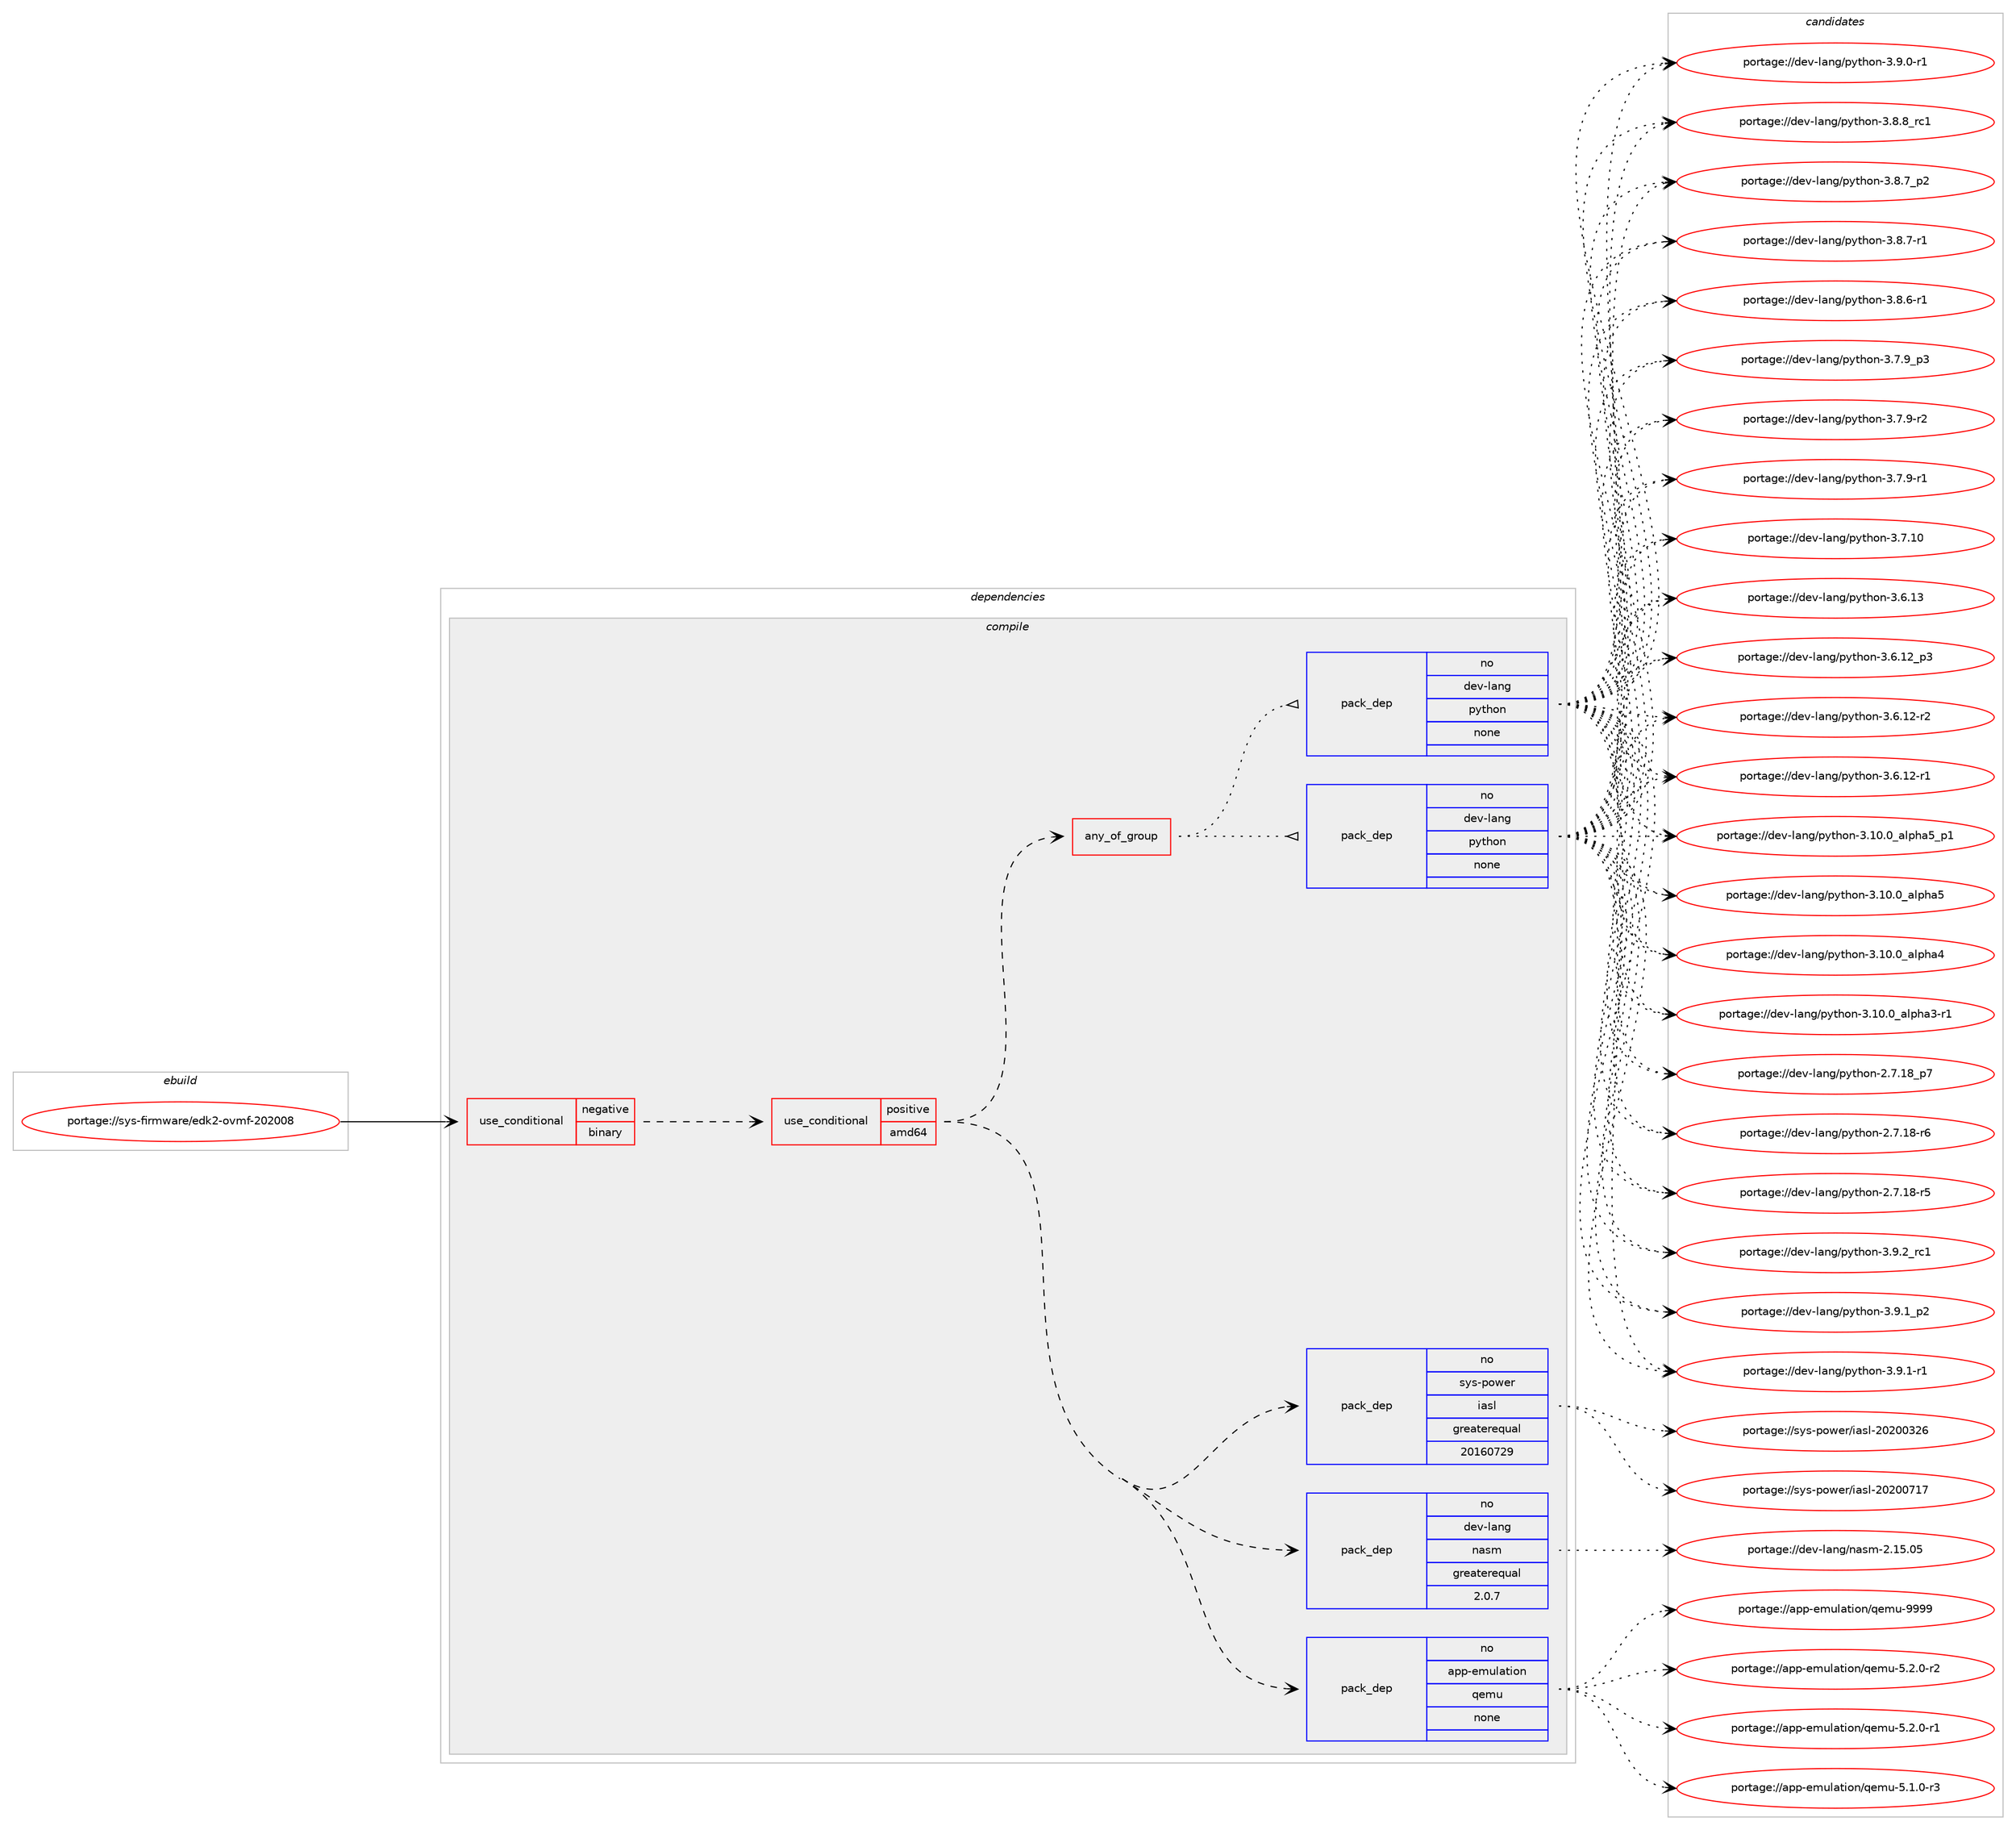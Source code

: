 digraph prolog {

# *************
# Graph options
# *************

newrank=true;
concentrate=true;
compound=true;
graph [rankdir=LR,fontname=Helvetica,fontsize=10,ranksep=1.5];#, ranksep=2.5, nodesep=0.2];
edge  [arrowhead=vee];
node  [fontname=Helvetica,fontsize=10];

# **********
# The ebuild
# **********

subgraph cluster_leftcol {
color=gray;
rank=same;
label=<<i>ebuild</i>>;
id [label="portage://sys-firmware/edk2-ovmf-202008", color=red, width=4, href="../sys-firmware/edk2-ovmf-202008.svg"];
}

# ****************
# The dependencies
# ****************

subgraph cluster_midcol {
color=gray;
label=<<i>dependencies</i>>;
subgraph cluster_compile {
fillcolor="#eeeeee";
style=filled;
label=<<i>compile</i>>;
subgraph cond1161 {
dependency5372 [label=<<TABLE BORDER="0" CELLBORDER="1" CELLSPACING="0" CELLPADDING="4"><TR><TD ROWSPAN="3" CELLPADDING="10">use_conditional</TD></TR><TR><TD>negative</TD></TR><TR><TD>binary</TD></TR></TABLE>>, shape=none, color=red];
subgraph cond1162 {
dependency5373 [label=<<TABLE BORDER="0" CELLBORDER="1" CELLSPACING="0" CELLPADDING="4"><TR><TD ROWSPAN="3" CELLPADDING="10">use_conditional</TD></TR><TR><TD>positive</TD></TR><TR><TD>amd64</TD></TR></TABLE>>, shape=none, color=red];
subgraph pack4136 {
dependency5374 [label=<<TABLE BORDER="0" CELLBORDER="1" CELLSPACING="0" CELLPADDING="4" WIDTH="220"><TR><TD ROWSPAN="6" CELLPADDING="30">pack_dep</TD></TR><TR><TD WIDTH="110">no</TD></TR><TR><TD>app-emulation</TD></TR><TR><TD>qemu</TD></TR><TR><TD>none</TD></TR><TR><TD></TD></TR></TABLE>>, shape=none, color=blue];
}
dependency5373:e -> dependency5374:w [weight=20,style="dashed",arrowhead="vee"];
subgraph pack4137 {
dependency5375 [label=<<TABLE BORDER="0" CELLBORDER="1" CELLSPACING="0" CELLPADDING="4" WIDTH="220"><TR><TD ROWSPAN="6" CELLPADDING="30">pack_dep</TD></TR><TR><TD WIDTH="110">no</TD></TR><TR><TD>dev-lang</TD></TR><TR><TD>nasm</TD></TR><TR><TD>greaterequal</TD></TR><TR><TD>2.0.7</TD></TR></TABLE>>, shape=none, color=blue];
}
dependency5373:e -> dependency5375:w [weight=20,style="dashed",arrowhead="vee"];
subgraph pack4138 {
dependency5376 [label=<<TABLE BORDER="0" CELLBORDER="1" CELLSPACING="0" CELLPADDING="4" WIDTH="220"><TR><TD ROWSPAN="6" CELLPADDING="30">pack_dep</TD></TR><TR><TD WIDTH="110">no</TD></TR><TR><TD>sys-power</TD></TR><TR><TD>iasl</TD></TR><TR><TD>greaterequal</TD></TR><TR><TD>20160729</TD></TR></TABLE>>, shape=none, color=blue];
}
dependency5373:e -> dependency5376:w [weight=20,style="dashed",arrowhead="vee"];
subgraph any66 {
dependency5377 [label=<<TABLE BORDER="0" CELLBORDER="1" CELLSPACING="0" CELLPADDING="4"><TR><TD CELLPADDING="10">any_of_group</TD></TR></TABLE>>, shape=none, color=red];subgraph pack4139 {
dependency5378 [label=<<TABLE BORDER="0" CELLBORDER="1" CELLSPACING="0" CELLPADDING="4" WIDTH="220"><TR><TD ROWSPAN="6" CELLPADDING="30">pack_dep</TD></TR><TR><TD WIDTH="110">no</TD></TR><TR><TD>dev-lang</TD></TR><TR><TD>python</TD></TR><TR><TD>none</TD></TR><TR><TD></TD></TR></TABLE>>, shape=none, color=blue];
}
dependency5377:e -> dependency5378:w [weight=20,style="dotted",arrowhead="oinv"];
subgraph pack4140 {
dependency5379 [label=<<TABLE BORDER="0" CELLBORDER="1" CELLSPACING="0" CELLPADDING="4" WIDTH="220"><TR><TD ROWSPAN="6" CELLPADDING="30">pack_dep</TD></TR><TR><TD WIDTH="110">no</TD></TR><TR><TD>dev-lang</TD></TR><TR><TD>python</TD></TR><TR><TD>none</TD></TR><TR><TD></TD></TR></TABLE>>, shape=none, color=blue];
}
dependency5377:e -> dependency5379:w [weight=20,style="dotted",arrowhead="oinv"];
}
dependency5373:e -> dependency5377:w [weight=20,style="dashed",arrowhead="vee"];
}
dependency5372:e -> dependency5373:w [weight=20,style="dashed",arrowhead="vee"];
}
id:e -> dependency5372:w [weight=20,style="solid",arrowhead="vee"];
}
subgraph cluster_compileandrun {
fillcolor="#eeeeee";
style=filled;
label=<<i>compile and run</i>>;
}
subgraph cluster_run {
fillcolor="#eeeeee";
style=filled;
label=<<i>run</i>>;
}
}

# **************
# The candidates
# **************

subgraph cluster_choices {
rank=same;
color=gray;
label=<<i>candidates</i>>;

subgraph choice4136 {
color=black;
nodesep=1;
choice971121124510110911710897116105111110471131011091174557575757 [label="portage://app-emulation/qemu-9999", color=red, width=4,href="../app-emulation/qemu-9999.svg"];
choice971121124510110911710897116105111110471131011091174553465046484511450 [label="portage://app-emulation/qemu-5.2.0-r2", color=red, width=4,href="../app-emulation/qemu-5.2.0-r2.svg"];
choice971121124510110911710897116105111110471131011091174553465046484511449 [label="portage://app-emulation/qemu-5.2.0-r1", color=red, width=4,href="../app-emulation/qemu-5.2.0-r1.svg"];
choice971121124510110911710897116105111110471131011091174553464946484511451 [label="portage://app-emulation/qemu-5.1.0-r3", color=red, width=4,href="../app-emulation/qemu-5.1.0-r3.svg"];
dependency5374:e -> choice971121124510110911710897116105111110471131011091174557575757:w [style=dotted,weight="100"];
dependency5374:e -> choice971121124510110911710897116105111110471131011091174553465046484511450:w [style=dotted,weight="100"];
dependency5374:e -> choice971121124510110911710897116105111110471131011091174553465046484511449:w [style=dotted,weight="100"];
dependency5374:e -> choice971121124510110911710897116105111110471131011091174553464946484511451:w [style=dotted,weight="100"];
}
subgraph choice4137 {
color=black;
nodesep=1;
choice100101118451089711010347110971151094550464953464853 [label="portage://dev-lang/nasm-2.15.05", color=red, width=4,href="../dev-lang/nasm-2.15.05.svg"];
dependency5375:e -> choice100101118451089711010347110971151094550464953464853:w [style=dotted,weight="100"];
}
subgraph choice4138 {
color=black;
nodesep=1;
choice115121115451121111191011144710597115108455048504848554955 [label="portage://sys-power/iasl-20200717", color=red, width=4,href="../sys-power/iasl-20200717.svg"];
choice115121115451121111191011144710597115108455048504848515054 [label="portage://sys-power/iasl-20200326", color=red, width=4,href="../sys-power/iasl-20200326.svg"];
dependency5376:e -> choice115121115451121111191011144710597115108455048504848554955:w [style=dotted,weight="100"];
dependency5376:e -> choice115121115451121111191011144710597115108455048504848515054:w [style=dotted,weight="100"];
}
subgraph choice4139 {
color=black;
nodesep=1;
choice100101118451089711010347112121116104111110455146574650951149949 [label="portage://dev-lang/python-3.9.2_rc1", color=red, width=4,href="../dev-lang/python-3.9.2_rc1.svg"];
choice1001011184510897110103471121211161041111104551465746499511250 [label="portage://dev-lang/python-3.9.1_p2", color=red, width=4,href="../dev-lang/python-3.9.1_p2.svg"];
choice1001011184510897110103471121211161041111104551465746494511449 [label="portage://dev-lang/python-3.9.1-r1", color=red, width=4,href="../dev-lang/python-3.9.1-r1.svg"];
choice1001011184510897110103471121211161041111104551465746484511449 [label="portage://dev-lang/python-3.9.0-r1", color=red, width=4,href="../dev-lang/python-3.9.0-r1.svg"];
choice100101118451089711010347112121116104111110455146564656951149949 [label="portage://dev-lang/python-3.8.8_rc1", color=red, width=4,href="../dev-lang/python-3.8.8_rc1.svg"];
choice1001011184510897110103471121211161041111104551465646559511250 [label="portage://dev-lang/python-3.8.7_p2", color=red, width=4,href="../dev-lang/python-3.8.7_p2.svg"];
choice1001011184510897110103471121211161041111104551465646554511449 [label="portage://dev-lang/python-3.8.7-r1", color=red, width=4,href="../dev-lang/python-3.8.7-r1.svg"];
choice1001011184510897110103471121211161041111104551465646544511449 [label="portage://dev-lang/python-3.8.6-r1", color=red, width=4,href="../dev-lang/python-3.8.6-r1.svg"];
choice1001011184510897110103471121211161041111104551465546579511251 [label="portage://dev-lang/python-3.7.9_p3", color=red, width=4,href="../dev-lang/python-3.7.9_p3.svg"];
choice1001011184510897110103471121211161041111104551465546574511450 [label="portage://dev-lang/python-3.7.9-r2", color=red, width=4,href="../dev-lang/python-3.7.9-r2.svg"];
choice1001011184510897110103471121211161041111104551465546574511449 [label="portage://dev-lang/python-3.7.9-r1", color=red, width=4,href="../dev-lang/python-3.7.9-r1.svg"];
choice10010111845108971101034711212111610411111045514655464948 [label="portage://dev-lang/python-3.7.10", color=red, width=4,href="../dev-lang/python-3.7.10.svg"];
choice10010111845108971101034711212111610411111045514654464951 [label="portage://dev-lang/python-3.6.13", color=red, width=4,href="../dev-lang/python-3.6.13.svg"];
choice100101118451089711010347112121116104111110455146544649509511251 [label="portage://dev-lang/python-3.6.12_p3", color=red, width=4,href="../dev-lang/python-3.6.12_p3.svg"];
choice100101118451089711010347112121116104111110455146544649504511450 [label="portage://dev-lang/python-3.6.12-r2", color=red, width=4,href="../dev-lang/python-3.6.12-r2.svg"];
choice100101118451089711010347112121116104111110455146544649504511449 [label="portage://dev-lang/python-3.6.12-r1", color=red, width=4,href="../dev-lang/python-3.6.12-r1.svg"];
choice10010111845108971101034711212111610411111045514649484648959710811210497539511249 [label="portage://dev-lang/python-3.10.0_alpha5_p1", color=red, width=4,href="../dev-lang/python-3.10.0_alpha5_p1.svg"];
choice1001011184510897110103471121211161041111104551464948464895971081121049753 [label="portage://dev-lang/python-3.10.0_alpha5", color=red, width=4,href="../dev-lang/python-3.10.0_alpha5.svg"];
choice1001011184510897110103471121211161041111104551464948464895971081121049752 [label="portage://dev-lang/python-3.10.0_alpha4", color=red, width=4,href="../dev-lang/python-3.10.0_alpha4.svg"];
choice10010111845108971101034711212111610411111045514649484648959710811210497514511449 [label="portage://dev-lang/python-3.10.0_alpha3-r1", color=red, width=4,href="../dev-lang/python-3.10.0_alpha3-r1.svg"];
choice100101118451089711010347112121116104111110455046554649569511255 [label="portage://dev-lang/python-2.7.18_p7", color=red, width=4,href="../dev-lang/python-2.7.18_p7.svg"];
choice100101118451089711010347112121116104111110455046554649564511454 [label="portage://dev-lang/python-2.7.18-r6", color=red, width=4,href="../dev-lang/python-2.7.18-r6.svg"];
choice100101118451089711010347112121116104111110455046554649564511453 [label="portage://dev-lang/python-2.7.18-r5", color=red, width=4,href="../dev-lang/python-2.7.18-r5.svg"];
dependency5378:e -> choice100101118451089711010347112121116104111110455146574650951149949:w [style=dotted,weight="100"];
dependency5378:e -> choice1001011184510897110103471121211161041111104551465746499511250:w [style=dotted,weight="100"];
dependency5378:e -> choice1001011184510897110103471121211161041111104551465746494511449:w [style=dotted,weight="100"];
dependency5378:e -> choice1001011184510897110103471121211161041111104551465746484511449:w [style=dotted,weight="100"];
dependency5378:e -> choice100101118451089711010347112121116104111110455146564656951149949:w [style=dotted,weight="100"];
dependency5378:e -> choice1001011184510897110103471121211161041111104551465646559511250:w [style=dotted,weight="100"];
dependency5378:e -> choice1001011184510897110103471121211161041111104551465646554511449:w [style=dotted,weight="100"];
dependency5378:e -> choice1001011184510897110103471121211161041111104551465646544511449:w [style=dotted,weight="100"];
dependency5378:e -> choice1001011184510897110103471121211161041111104551465546579511251:w [style=dotted,weight="100"];
dependency5378:e -> choice1001011184510897110103471121211161041111104551465546574511450:w [style=dotted,weight="100"];
dependency5378:e -> choice1001011184510897110103471121211161041111104551465546574511449:w [style=dotted,weight="100"];
dependency5378:e -> choice10010111845108971101034711212111610411111045514655464948:w [style=dotted,weight="100"];
dependency5378:e -> choice10010111845108971101034711212111610411111045514654464951:w [style=dotted,weight="100"];
dependency5378:e -> choice100101118451089711010347112121116104111110455146544649509511251:w [style=dotted,weight="100"];
dependency5378:e -> choice100101118451089711010347112121116104111110455146544649504511450:w [style=dotted,weight="100"];
dependency5378:e -> choice100101118451089711010347112121116104111110455146544649504511449:w [style=dotted,weight="100"];
dependency5378:e -> choice10010111845108971101034711212111610411111045514649484648959710811210497539511249:w [style=dotted,weight="100"];
dependency5378:e -> choice1001011184510897110103471121211161041111104551464948464895971081121049753:w [style=dotted,weight="100"];
dependency5378:e -> choice1001011184510897110103471121211161041111104551464948464895971081121049752:w [style=dotted,weight="100"];
dependency5378:e -> choice10010111845108971101034711212111610411111045514649484648959710811210497514511449:w [style=dotted,weight="100"];
dependency5378:e -> choice100101118451089711010347112121116104111110455046554649569511255:w [style=dotted,weight="100"];
dependency5378:e -> choice100101118451089711010347112121116104111110455046554649564511454:w [style=dotted,weight="100"];
dependency5378:e -> choice100101118451089711010347112121116104111110455046554649564511453:w [style=dotted,weight="100"];
}
subgraph choice4140 {
color=black;
nodesep=1;
choice100101118451089711010347112121116104111110455146574650951149949 [label="portage://dev-lang/python-3.9.2_rc1", color=red, width=4,href="../dev-lang/python-3.9.2_rc1.svg"];
choice1001011184510897110103471121211161041111104551465746499511250 [label="portage://dev-lang/python-3.9.1_p2", color=red, width=4,href="../dev-lang/python-3.9.1_p2.svg"];
choice1001011184510897110103471121211161041111104551465746494511449 [label="portage://dev-lang/python-3.9.1-r1", color=red, width=4,href="../dev-lang/python-3.9.1-r1.svg"];
choice1001011184510897110103471121211161041111104551465746484511449 [label="portage://dev-lang/python-3.9.0-r1", color=red, width=4,href="../dev-lang/python-3.9.0-r1.svg"];
choice100101118451089711010347112121116104111110455146564656951149949 [label="portage://dev-lang/python-3.8.8_rc1", color=red, width=4,href="../dev-lang/python-3.8.8_rc1.svg"];
choice1001011184510897110103471121211161041111104551465646559511250 [label="portage://dev-lang/python-3.8.7_p2", color=red, width=4,href="../dev-lang/python-3.8.7_p2.svg"];
choice1001011184510897110103471121211161041111104551465646554511449 [label="portage://dev-lang/python-3.8.7-r1", color=red, width=4,href="../dev-lang/python-3.8.7-r1.svg"];
choice1001011184510897110103471121211161041111104551465646544511449 [label="portage://dev-lang/python-3.8.6-r1", color=red, width=4,href="../dev-lang/python-3.8.6-r1.svg"];
choice1001011184510897110103471121211161041111104551465546579511251 [label="portage://dev-lang/python-3.7.9_p3", color=red, width=4,href="../dev-lang/python-3.7.9_p3.svg"];
choice1001011184510897110103471121211161041111104551465546574511450 [label="portage://dev-lang/python-3.7.9-r2", color=red, width=4,href="../dev-lang/python-3.7.9-r2.svg"];
choice1001011184510897110103471121211161041111104551465546574511449 [label="portage://dev-lang/python-3.7.9-r1", color=red, width=4,href="../dev-lang/python-3.7.9-r1.svg"];
choice10010111845108971101034711212111610411111045514655464948 [label="portage://dev-lang/python-3.7.10", color=red, width=4,href="../dev-lang/python-3.7.10.svg"];
choice10010111845108971101034711212111610411111045514654464951 [label="portage://dev-lang/python-3.6.13", color=red, width=4,href="../dev-lang/python-3.6.13.svg"];
choice100101118451089711010347112121116104111110455146544649509511251 [label="portage://dev-lang/python-3.6.12_p3", color=red, width=4,href="../dev-lang/python-3.6.12_p3.svg"];
choice100101118451089711010347112121116104111110455146544649504511450 [label="portage://dev-lang/python-3.6.12-r2", color=red, width=4,href="../dev-lang/python-3.6.12-r2.svg"];
choice100101118451089711010347112121116104111110455146544649504511449 [label="portage://dev-lang/python-3.6.12-r1", color=red, width=4,href="../dev-lang/python-3.6.12-r1.svg"];
choice10010111845108971101034711212111610411111045514649484648959710811210497539511249 [label="portage://dev-lang/python-3.10.0_alpha5_p1", color=red, width=4,href="../dev-lang/python-3.10.0_alpha5_p1.svg"];
choice1001011184510897110103471121211161041111104551464948464895971081121049753 [label="portage://dev-lang/python-3.10.0_alpha5", color=red, width=4,href="../dev-lang/python-3.10.0_alpha5.svg"];
choice1001011184510897110103471121211161041111104551464948464895971081121049752 [label="portage://dev-lang/python-3.10.0_alpha4", color=red, width=4,href="../dev-lang/python-3.10.0_alpha4.svg"];
choice10010111845108971101034711212111610411111045514649484648959710811210497514511449 [label="portage://dev-lang/python-3.10.0_alpha3-r1", color=red, width=4,href="../dev-lang/python-3.10.0_alpha3-r1.svg"];
choice100101118451089711010347112121116104111110455046554649569511255 [label="portage://dev-lang/python-2.7.18_p7", color=red, width=4,href="../dev-lang/python-2.7.18_p7.svg"];
choice100101118451089711010347112121116104111110455046554649564511454 [label="portage://dev-lang/python-2.7.18-r6", color=red, width=4,href="../dev-lang/python-2.7.18-r6.svg"];
choice100101118451089711010347112121116104111110455046554649564511453 [label="portage://dev-lang/python-2.7.18-r5", color=red, width=4,href="../dev-lang/python-2.7.18-r5.svg"];
dependency5379:e -> choice100101118451089711010347112121116104111110455146574650951149949:w [style=dotted,weight="100"];
dependency5379:e -> choice1001011184510897110103471121211161041111104551465746499511250:w [style=dotted,weight="100"];
dependency5379:e -> choice1001011184510897110103471121211161041111104551465746494511449:w [style=dotted,weight="100"];
dependency5379:e -> choice1001011184510897110103471121211161041111104551465746484511449:w [style=dotted,weight="100"];
dependency5379:e -> choice100101118451089711010347112121116104111110455146564656951149949:w [style=dotted,weight="100"];
dependency5379:e -> choice1001011184510897110103471121211161041111104551465646559511250:w [style=dotted,weight="100"];
dependency5379:e -> choice1001011184510897110103471121211161041111104551465646554511449:w [style=dotted,weight="100"];
dependency5379:e -> choice1001011184510897110103471121211161041111104551465646544511449:w [style=dotted,weight="100"];
dependency5379:e -> choice1001011184510897110103471121211161041111104551465546579511251:w [style=dotted,weight="100"];
dependency5379:e -> choice1001011184510897110103471121211161041111104551465546574511450:w [style=dotted,weight="100"];
dependency5379:e -> choice1001011184510897110103471121211161041111104551465546574511449:w [style=dotted,weight="100"];
dependency5379:e -> choice10010111845108971101034711212111610411111045514655464948:w [style=dotted,weight="100"];
dependency5379:e -> choice10010111845108971101034711212111610411111045514654464951:w [style=dotted,weight="100"];
dependency5379:e -> choice100101118451089711010347112121116104111110455146544649509511251:w [style=dotted,weight="100"];
dependency5379:e -> choice100101118451089711010347112121116104111110455146544649504511450:w [style=dotted,weight="100"];
dependency5379:e -> choice100101118451089711010347112121116104111110455146544649504511449:w [style=dotted,weight="100"];
dependency5379:e -> choice10010111845108971101034711212111610411111045514649484648959710811210497539511249:w [style=dotted,weight="100"];
dependency5379:e -> choice1001011184510897110103471121211161041111104551464948464895971081121049753:w [style=dotted,weight="100"];
dependency5379:e -> choice1001011184510897110103471121211161041111104551464948464895971081121049752:w [style=dotted,weight="100"];
dependency5379:e -> choice10010111845108971101034711212111610411111045514649484648959710811210497514511449:w [style=dotted,weight="100"];
dependency5379:e -> choice100101118451089711010347112121116104111110455046554649569511255:w [style=dotted,weight="100"];
dependency5379:e -> choice100101118451089711010347112121116104111110455046554649564511454:w [style=dotted,weight="100"];
dependency5379:e -> choice100101118451089711010347112121116104111110455046554649564511453:w [style=dotted,weight="100"];
}
}

}
